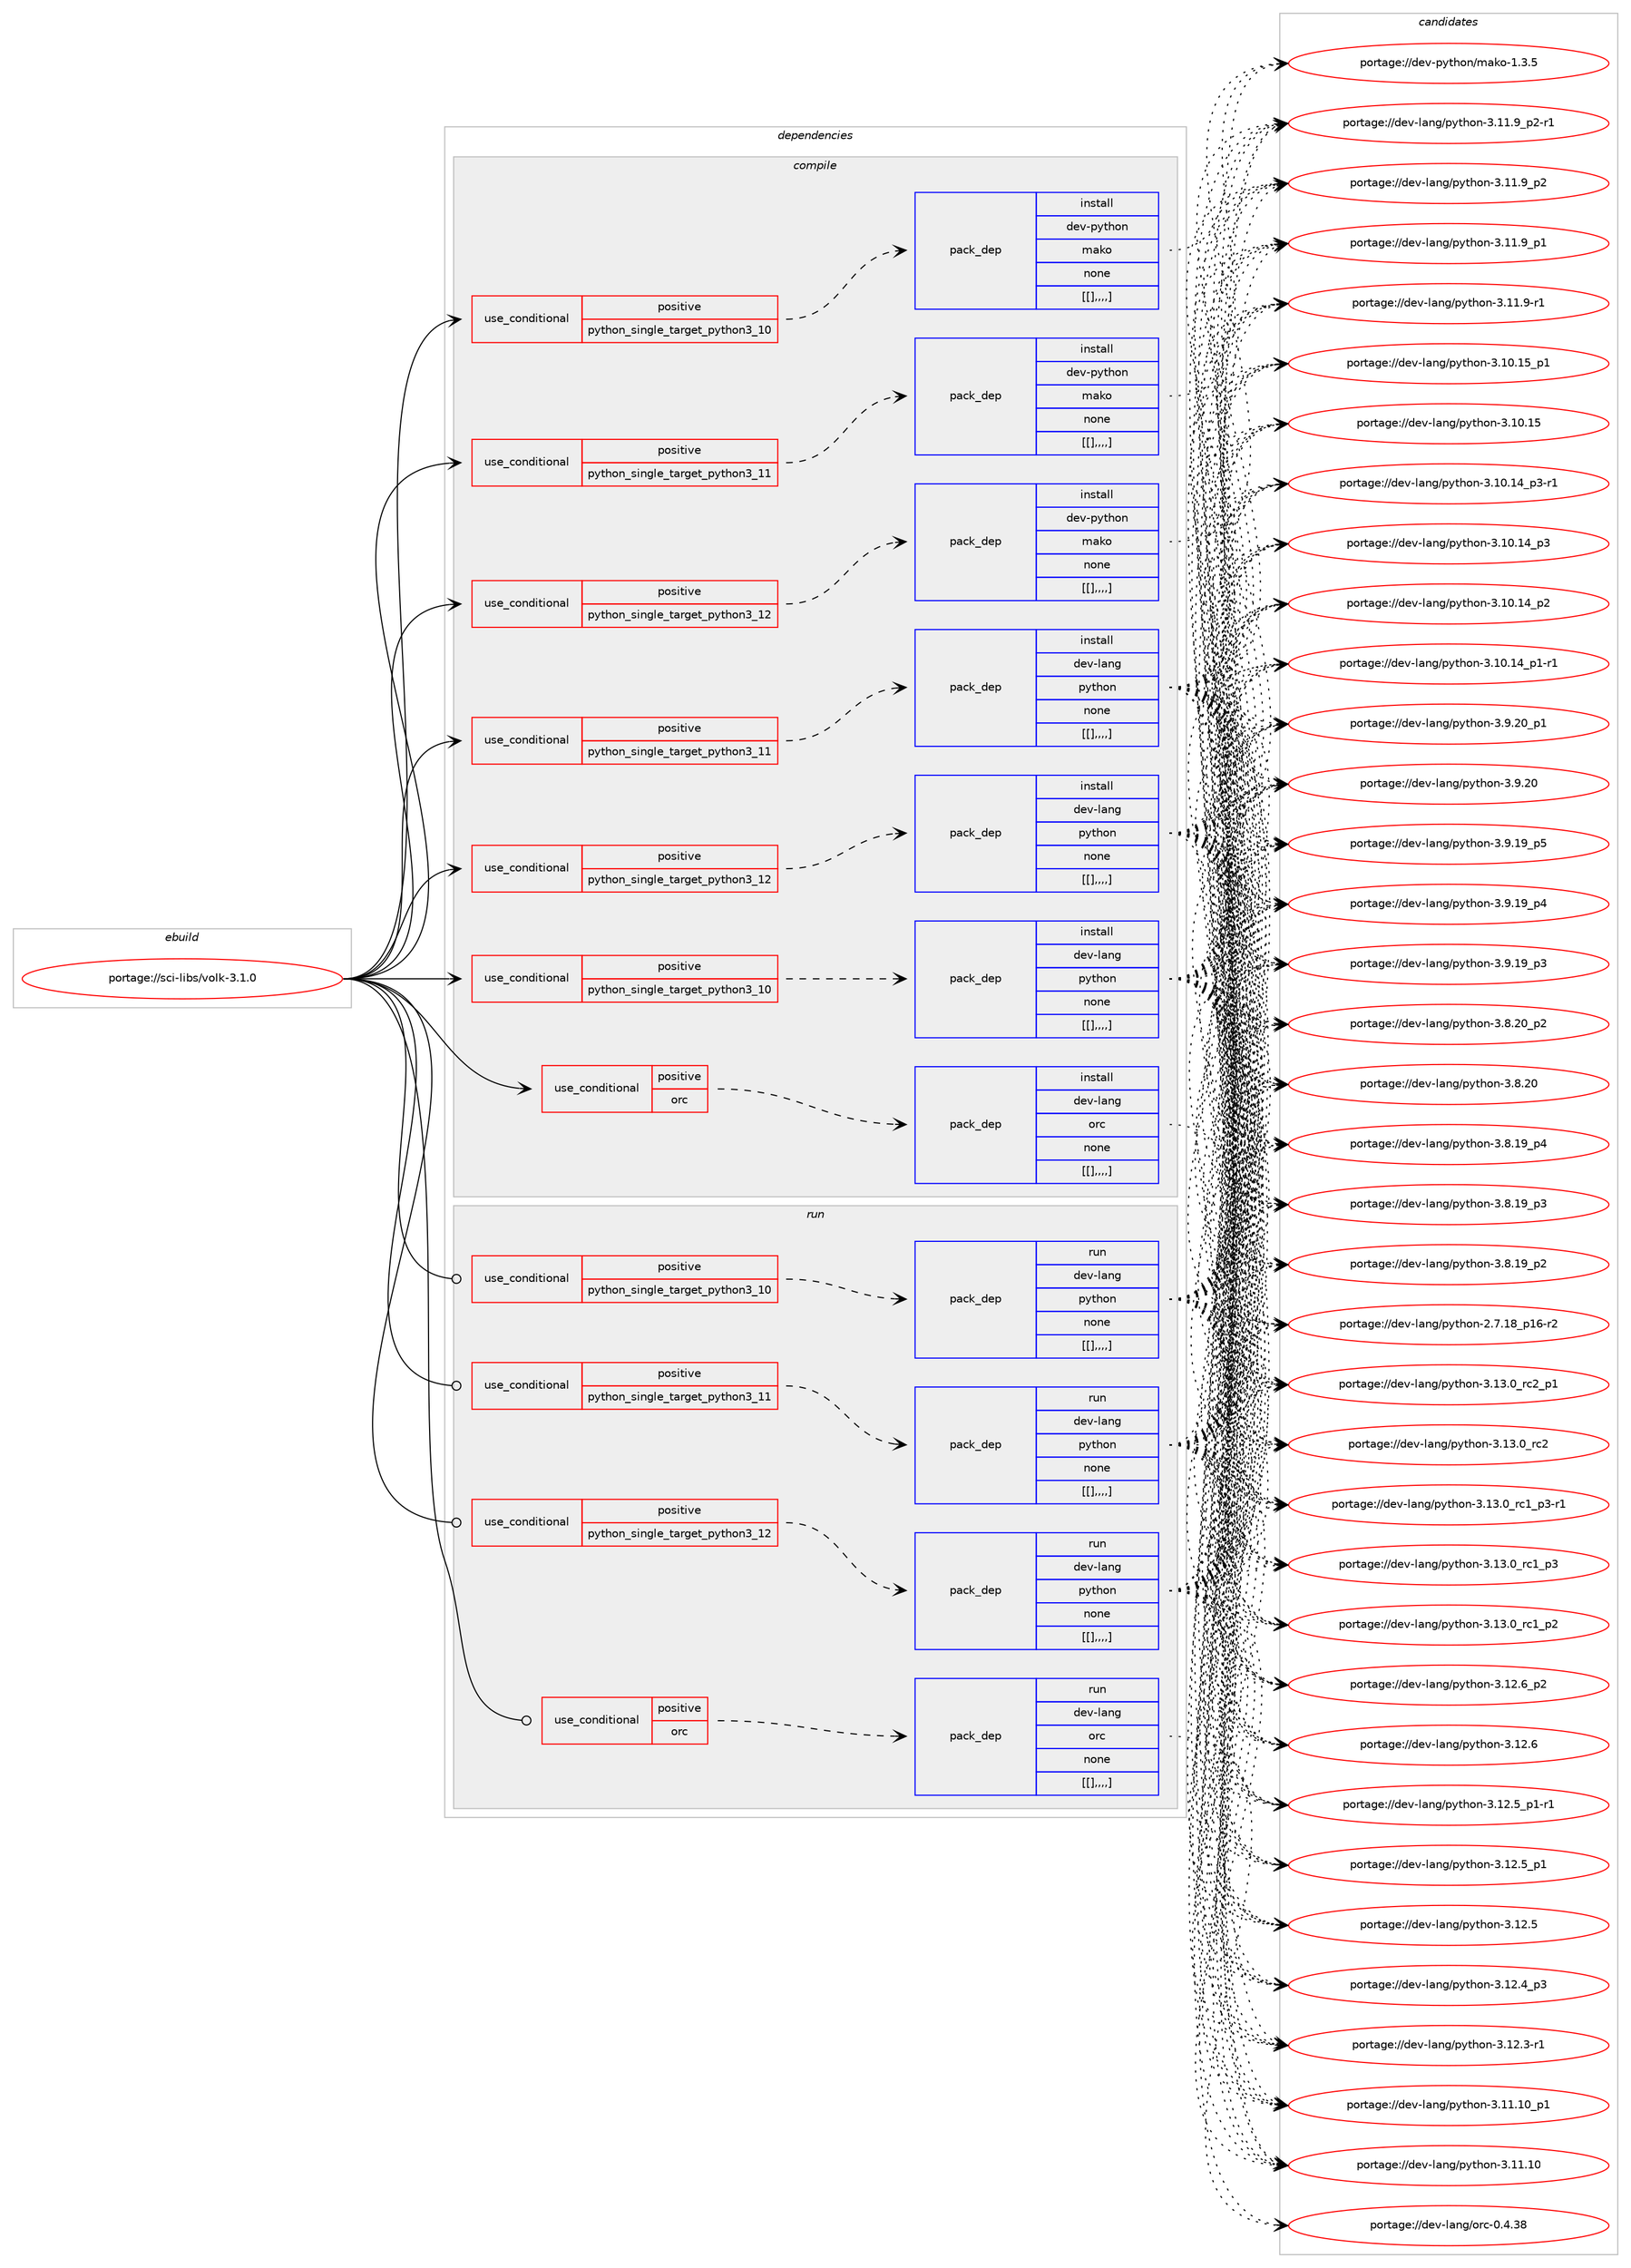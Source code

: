 digraph prolog {

# *************
# Graph options
# *************

newrank=true;
concentrate=true;
compound=true;
graph [rankdir=LR,fontname=Helvetica,fontsize=10,ranksep=1.5];#, ranksep=2.5, nodesep=0.2];
edge  [arrowhead=vee];
node  [fontname=Helvetica,fontsize=10];

# **********
# The ebuild
# **********

subgraph cluster_leftcol {
color=gray;
label=<<i>ebuild</i>>;
id [label="portage://sci-libs/volk-3.1.0", color=red, width=4, href="../sci-libs/volk-3.1.0.svg"];
}

# ****************
# The dependencies
# ****************

subgraph cluster_midcol {
color=gray;
label=<<i>dependencies</i>>;
subgraph cluster_compile {
fillcolor="#eeeeee";
style=filled;
label=<<i>compile</i>>;
subgraph cond111532 {
dependency416457 [label=<<TABLE BORDER="0" CELLBORDER="1" CELLSPACING="0" CELLPADDING="4"><TR><TD ROWSPAN="3" CELLPADDING="10">use_conditional</TD></TR><TR><TD>positive</TD></TR><TR><TD>orc</TD></TR></TABLE>>, shape=none, color=red];
subgraph pack302032 {
dependency416458 [label=<<TABLE BORDER="0" CELLBORDER="1" CELLSPACING="0" CELLPADDING="4" WIDTH="220"><TR><TD ROWSPAN="6" CELLPADDING="30">pack_dep</TD></TR><TR><TD WIDTH="110">install</TD></TR><TR><TD>dev-lang</TD></TR><TR><TD>orc</TD></TR><TR><TD>none</TD></TR><TR><TD>[[],,,,]</TD></TR></TABLE>>, shape=none, color=blue];
}
dependency416457:e -> dependency416458:w [weight=20,style="dashed",arrowhead="vee"];
}
id:e -> dependency416457:w [weight=20,style="solid",arrowhead="vee"];
subgraph cond111533 {
dependency416459 [label=<<TABLE BORDER="0" CELLBORDER="1" CELLSPACING="0" CELLPADDING="4"><TR><TD ROWSPAN="3" CELLPADDING="10">use_conditional</TD></TR><TR><TD>positive</TD></TR><TR><TD>python_single_target_python3_10</TD></TR></TABLE>>, shape=none, color=red];
subgraph pack302033 {
dependency416460 [label=<<TABLE BORDER="0" CELLBORDER="1" CELLSPACING="0" CELLPADDING="4" WIDTH="220"><TR><TD ROWSPAN="6" CELLPADDING="30">pack_dep</TD></TR><TR><TD WIDTH="110">install</TD></TR><TR><TD>dev-lang</TD></TR><TR><TD>python</TD></TR><TR><TD>none</TD></TR><TR><TD>[[],,,,]</TD></TR></TABLE>>, shape=none, color=blue];
}
dependency416459:e -> dependency416460:w [weight=20,style="dashed",arrowhead="vee"];
}
id:e -> dependency416459:w [weight=20,style="solid",arrowhead="vee"];
subgraph cond111534 {
dependency416461 [label=<<TABLE BORDER="0" CELLBORDER="1" CELLSPACING="0" CELLPADDING="4"><TR><TD ROWSPAN="3" CELLPADDING="10">use_conditional</TD></TR><TR><TD>positive</TD></TR><TR><TD>python_single_target_python3_10</TD></TR></TABLE>>, shape=none, color=red];
subgraph pack302034 {
dependency416462 [label=<<TABLE BORDER="0" CELLBORDER="1" CELLSPACING="0" CELLPADDING="4" WIDTH="220"><TR><TD ROWSPAN="6" CELLPADDING="30">pack_dep</TD></TR><TR><TD WIDTH="110">install</TD></TR><TR><TD>dev-python</TD></TR><TR><TD>mako</TD></TR><TR><TD>none</TD></TR><TR><TD>[[],,,,]</TD></TR></TABLE>>, shape=none, color=blue];
}
dependency416461:e -> dependency416462:w [weight=20,style="dashed",arrowhead="vee"];
}
id:e -> dependency416461:w [weight=20,style="solid",arrowhead="vee"];
subgraph cond111535 {
dependency416463 [label=<<TABLE BORDER="0" CELLBORDER="1" CELLSPACING="0" CELLPADDING="4"><TR><TD ROWSPAN="3" CELLPADDING="10">use_conditional</TD></TR><TR><TD>positive</TD></TR><TR><TD>python_single_target_python3_11</TD></TR></TABLE>>, shape=none, color=red];
subgraph pack302035 {
dependency416464 [label=<<TABLE BORDER="0" CELLBORDER="1" CELLSPACING="0" CELLPADDING="4" WIDTH="220"><TR><TD ROWSPAN="6" CELLPADDING="30">pack_dep</TD></TR><TR><TD WIDTH="110">install</TD></TR><TR><TD>dev-lang</TD></TR><TR><TD>python</TD></TR><TR><TD>none</TD></TR><TR><TD>[[],,,,]</TD></TR></TABLE>>, shape=none, color=blue];
}
dependency416463:e -> dependency416464:w [weight=20,style="dashed",arrowhead="vee"];
}
id:e -> dependency416463:w [weight=20,style="solid",arrowhead="vee"];
subgraph cond111536 {
dependency416465 [label=<<TABLE BORDER="0" CELLBORDER="1" CELLSPACING="0" CELLPADDING="4"><TR><TD ROWSPAN="3" CELLPADDING="10">use_conditional</TD></TR><TR><TD>positive</TD></TR><TR><TD>python_single_target_python3_11</TD></TR></TABLE>>, shape=none, color=red];
subgraph pack302036 {
dependency416466 [label=<<TABLE BORDER="0" CELLBORDER="1" CELLSPACING="0" CELLPADDING="4" WIDTH="220"><TR><TD ROWSPAN="6" CELLPADDING="30">pack_dep</TD></TR><TR><TD WIDTH="110">install</TD></TR><TR><TD>dev-python</TD></TR><TR><TD>mako</TD></TR><TR><TD>none</TD></TR><TR><TD>[[],,,,]</TD></TR></TABLE>>, shape=none, color=blue];
}
dependency416465:e -> dependency416466:w [weight=20,style="dashed",arrowhead="vee"];
}
id:e -> dependency416465:w [weight=20,style="solid",arrowhead="vee"];
subgraph cond111537 {
dependency416467 [label=<<TABLE BORDER="0" CELLBORDER="1" CELLSPACING="0" CELLPADDING="4"><TR><TD ROWSPAN="3" CELLPADDING="10">use_conditional</TD></TR><TR><TD>positive</TD></TR><TR><TD>python_single_target_python3_12</TD></TR></TABLE>>, shape=none, color=red];
subgraph pack302037 {
dependency416468 [label=<<TABLE BORDER="0" CELLBORDER="1" CELLSPACING="0" CELLPADDING="4" WIDTH="220"><TR><TD ROWSPAN="6" CELLPADDING="30">pack_dep</TD></TR><TR><TD WIDTH="110">install</TD></TR><TR><TD>dev-lang</TD></TR><TR><TD>python</TD></TR><TR><TD>none</TD></TR><TR><TD>[[],,,,]</TD></TR></TABLE>>, shape=none, color=blue];
}
dependency416467:e -> dependency416468:w [weight=20,style="dashed",arrowhead="vee"];
}
id:e -> dependency416467:w [weight=20,style="solid",arrowhead="vee"];
subgraph cond111538 {
dependency416469 [label=<<TABLE BORDER="0" CELLBORDER="1" CELLSPACING="0" CELLPADDING="4"><TR><TD ROWSPAN="3" CELLPADDING="10">use_conditional</TD></TR><TR><TD>positive</TD></TR><TR><TD>python_single_target_python3_12</TD></TR></TABLE>>, shape=none, color=red];
subgraph pack302038 {
dependency416470 [label=<<TABLE BORDER="0" CELLBORDER="1" CELLSPACING="0" CELLPADDING="4" WIDTH="220"><TR><TD ROWSPAN="6" CELLPADDING="30">pack_dep</TD></TR><TR><TD WIDTH="110">install</TD></TR><TR><TD>dev-python</TD></TR><TR><TD>mako</TD></TR><TR><TD>none</TD></TR><TR><TD>[[],,,,]</TD></TR></TABLE>>, shape=none, color=blue];
}
dependency416469:e -> dependency416470:w [weight=20,style="dashed",arrowhead="vee"];
}
id:e -> dependency416469:w [weight=20,style="solid",arrowhead="vee"];
}
subgraph cluster_compileandrun {
fillcolor="#eeeeee";
style=filled;
label=<<i>compile and run</i>>;
}
subgraph cluster_run {
fillcolor="#eeeeee";
style=filled;
label=<<i>run</i>>;
subgraph cond111539 {
dependency416471 [label=<<TABLE BORDER="0" CELLBORDER="1" CELLSPACING="0" CELLPADDING="4"><TR><TD ROWSPAN="3" CELLPADDING="10">use_conditional</TD></TR><TR><TD>positive</TD></TR><TR><TD>orc</TD></TR></TABLE>>, shape=none, color=red];
subgraph pack302039 {
dependency416472 [label=<<TABLE BORDER="0" CELLBORDER="1" CELLSPACING="0" CELLPADDING="4" WIDTH="220"><TR><TD ROWSPAN="6" CELLPADDING="30">pack_dep</TD></TR><TR><TD WIDTH="110">run</TD></TR><TR><TD>dev-lang</TD></TR><TR><TD>orc</TD></TR><TR><TD>none</TD></TR><TR><TD>[[],,,,]</TD></TR></TABLE>>, shape=none, color=blue];
}
dependency416471:e -> dependency416472:w [weight=20,style="dashed",arrowhead="vee"];
}
id:e -> dependency416471:w [weight=20,style="solid",arrowhead="odot"];
subgraph cond111540 {
dependency416473 [label=<<TABLE BORDER="0" CELLBORDER="1" CELLSPACING="0" CELLPADDING="4"><TR><TD ROWSPAN="3" CELLPADDING="10">use_conditional</TD></TR><TR><TD>positive</TD></TR><TR><TD>python_single_target_python3_10</TD></TR></TABLE>>, shape=none, color=red];
subgraph pack302040 {
dependency416474 [label=<<TABLE BORDER="0" CELLBORDER="1" CELLSPACING="0" CELLPADDING="4" WIDTH="220"><TR><TD ROWSPAN="6" CELLPADDING="30">pack_dep</TD></TR><TR><TD WIDTH="110">run</TD></TR><TR><TD>dev-lang</TD></TR><TR><TD>python</TD></TR><TR><TD>none</TD></TR><TR><TD>[[],,,,]</TD></TR></TABLE>>, shape=none, color=blue];
}
dependency416473:e -> dependency416474:w [weight=20,style="dashed",arrowhead="vee"];
}
id:e -> dependency416473:w [weight=20,style="solid",arrowhead="odot"];
subgraph cond111541 {
dependency416475 [label=<<TABLE BORDER="0" CELLBORDER="1" CELLSPACING="0" CELLPADDING="4"><TR><TD ROWSPAN="3" CELLPADDING="10">use_conditional</TD></TR><TR><TD>positive</TD></TR><TR><TD>python_single_target_python3_11</TD></TR></TABLE>>, shape=none, color=red];
subgraph pack302041 {
dependency416476 [label=<<TABLE BORDER="0" CELLBORDER="1" CELLSPACING="0" CELLPADDING="4" WIDTH="220"><TR><TD ROWSPAN="6" CELLPADDING="30">pack_dep</TD></TR><TR><TD WIDTH="110">run</TD></TR><TR><TD>dev-lang</TD></TR><TR><TD>python</TD></TR><TR><TD>none</TD></TR><TR><TD>[[],,,,]</TD></TR></TABLE>>, shape=none, color=blue];
}
dependency416475:e -> dependency416476:w [weight=20,style="dashed",arrowhead="vee"];
}
id:e -> dependency416475:w [weight=20,style="solid",arrowhead="odot"];
subgraph cond111542 {
dependency416477 [label=<<TABLE BORDER="0" CELLBORDER="1" CELLSPACING="0" CELLPADDING="4"><TR><TD ROWSPAN="3" CELLPADDING="10">use_conditional</TD></TR><TR><TD>positive</TD></TR><TR><TD>python_single_target_python3_12</TD></TR></TABLE>>, shape=none, color=red];
subgraph pack302042 {
dependency416478 [label=<<TABLE BORDER="0" CELLBORDER="1" CELLSPACING="0" CELLPADDING="4" WIDTH="220"><TR><TD ROWSPAN="6" CELLPADDING="30">pack_dep</TD></TR><TR><TD WIDTH="110">run</TD></TR><TR><TD>dev-lang</TD></TR><TR><TD>python</TD></TR><TR><TD>none</TD></TR><TR><TD>[[],,,,]</TD></TR></TABLE>>, shape=none, color=blue];
}
dependency416477:e -> dependency416478:w [weight=20,style="dashed",arrowhead="vee"];
}
id:e -> dependency416477:w [weight=20,style="solid",arrowhead="odot"];
}
}

# **************
# The candidates
# **************

subgraph cluster_choices {
rank=same;
color=gray;
label=<<i>candidates</i>>;

subgraph choice302032 {
color=black;
nodesep=1;
choice1001011184510897110103471111149945484652465156 [label="portage://dev-lang/orc-0.4.38", color=red, width=4,href="../dev-lang/orc-0.4.38.svg"];
dependency416458:e -> choice1001011184510897110103471111149945484652465156:w [style=dotted,weight="100"];
}
subgraph choice302033 {
color=black;
nodesep=1;
choice100101118451089711010347112121116104111110455146495146489511499509511249 [label="portage://dev-lang/python-3.13.0_rc2_p1", color=red, width=4,href="../dev-lang/python-3.13.0_rc2_p1.svg"];
choice10010111845108971101034711212111610411111045514649514648951149950 [label="portage://dev-lang/python-3.13.0_rc2", color=red, width=4,href="../dev-lang/python-3.13.0_rc2.svg"];
choice1001011184510897110103471121211161041111104551464951464895114994995112514511449 [label="portage://dev-lang/python-3.13.0_rc1_p3-r1", color=red, width=4,href="../dev-lang/python-3.13.0_rc1_p3-r1.svg"];
choice100101118451089711010347112121116104111110455146495146489511499499511251 [label="portage://dev-lang/python-3.13.0_rc1_p3", color=red, width=4,href="../dev-lang/python-3.13.0_rc1_p3.svg"];
choice100101118451089711010347112121116104111110455146495146489511499499511250 [label="portage://dev-lang/python-3.13.0_rc1_p2", color=red, width=4,href="../dev-lang/python-3.13.0_rc1_p2.svg"];
choice100101118451089711010347112121116104111110455146495046549511250 [label="portage://dev-lang/python-3.12.6_p2", color=red, width=4,href="../dev-lang/python-3.12.6_p2.svg"];
choice10010111845108971101034711212111610411111045514649504654 [label="portage://dev-lang/python-3.12.6", color=red, width=4,href="../dev-lang/python-3.12.6.svg"];
choice1001011184510897110103471121211161041111104551464950465395112494511449 [label="portage://dev-lang/python-3.12.5_p1-r1", color=red, width=4,href="../dev-lang/python-3.12.5_p1-r1.svg"];
choice100101118451089711010347112121116104111110455146495046539511249 [label="portage://dev-lang/python-3.12.5_p1", color=red, width=4,href="../dev-lang/python-3.12.5_p1.svg"];
choice10010111845108971101034711212111610411111045514649504653 [label="portage://dev-lang/python-3.12.5", color=red, width=4,href="../dev-lang/python-3.12.5.svg"];
choice100101118451089711010347112121116104111110455146495046529511251 [label="portage://dev-lang/python-3.12.4_p3", color=red, width=4,href="../dev-lang/python-3.12.4_p3.svg"];
choice100101118451089711010347112121116104111110455146495046514511449 [label="portage://dev-lang/python-3.12.3-r1", color=red, width=4,href="../dev-lang/python-3.12.3-r1.svg"];
choice10010111845108971101034711212111610411111045514649494649489511249 [label="portage://dev-lang/python-3.11.10_p1", color=red, width=4,href="../dev-lang/python-3.11.10_p1.svg"];
choice1001011184510897110103471121211161041111104551464949464948 [label="portage://dev-lang/python-3.11.10", color=red, width=4,href="../dev-lang/python-3.11.10.svg"];
choice1001011184510897110103471121211161041111104551464949465795112504511449 [label="portage://dev-lang/python-3.11.9_p2-r1", color=red, width=4,href="../dev-lang/python-3.11.9_p2-r1.svg"];
choice100101118451089711010347112121116104111110455146494946579511250 [label="portage://dev-lang/python-3.11.9_p2", color=red, width=4,href="../dev-lang/python-3.11.9_p2.svg"];
choice100101118451089711010347112121116104111110455146494946579511249 [label="portage://dev-lang/python-3.11.9_p1", color=red, width=4,href="../dev-lang/python-3.11.9_p1.svg"];
choice100101118451089711010347112121116104111110455146494946574511449 [label="portage://dev-lang/python-3.11.9-r1", color=red, width=4,href="../dev-lang/python-3.11.9-r1.svg"];
choice10010111845108971101034711212111610411111045514649484649539511249 [label="portage://dev-lang/python-3.10.15_p1", color=red, width=4,href="../dev-lang/python-3.10.15_p1.svg"];
choice1001011184510897110103471121211161041111104551464948464953 [label="portage://dev-lang/python-3.10.15", color=red, width=4,href="../dev-lang/python-3.10.15.svg"];
choice100101118451089711010347112121116104111110455146494846495295112514511449 [label="portage://dev-lang/python-3.10.14_p3-r1", color=red, width=4,href="../dev-lang/python-3.10.14_p3-r1.svg"];
choice10010111845108971101034711212111610411111045514649484649529511251 [label="portage://dev-lang/python-3.10.14_p3", color=red, width=4,href="../dev-lang/python-3.10.14_p3.svg"];
choice10010111845108971101034711212111610411111045514649484649529511250 [label="portage://dev-lang/python-3.10.14_p2", color=red, width=4,href="../dev-lang/python-3.10.14_p2.svg"];
choice100101118451089711010347112121116104111110455146494846495295112494511449 [label="portage://dev-lang/python-3.10.14_p1-r1", color=red, width=4,href="../dev-lang/python-3.10.14_p1-r1.svg"];
choice100101118451089711010347112121116104111110455146574650489511249 [label="portage://dev-lang/python-3.9.20_p1", color=red, width=4,href="../dev-lang/python-3.9.20_p1.svg"];
choice10010111845108971101034711212111610411111045514657465048 [label="portage://dev-lang/python-3.9.20", color=red, width=4,href="../dev-lang/python-3.9.20.svg"];
choice100101118451089711010347112121116104111110455146574649579511253 [label="portage://dev-lang/python-3.9.19_p5", color=red, width=4,href="../dev-lang/python-3.9.19_p5.svg"];
choice100101118451089711010347112121116104111110455146574649579511252 [label="portage://dev-lang/python-3.9.19_p4", color=red, width=4,href="../dev-lang/python-3.9.19_p4.svg"];
choice100101118451089711010347112121116104111110455146574649579511251 [label="portage://dev-lang/python-3.9.19_p3", color=red, width=4,href="../dev-lang/python-3.9.19_p3.svg"];
choice100101118451089711010347112121116104111110455146564650489511250 [label="portage://dev-lang/python-3.8.20_p2", color=red, width=4,href="../dev-lang/python-3.8.20_p2.svg"];
choice10010111845108971101034711212111610411111045514656465048 [label="portage://dev-lang/python-3.8.20", color=red, width=4,href="../dev-lang/python-3.8.20.svg"];
choice100101118451089711010347112121116104111110455146564649579511252 [label="portage://dev-lang/python-3.8.19_p4", color=red, width=4,href="../dev-lang/python-3.8.19_p4.svg"];
choice100101118451089711010347112121116104111110455146564649579511251 [label="portage://dev-lang/python-3.8.19_p3", color=red, width=4,href="../dev-lang/python-3.8.19_p3.svg"];
choice100101118451089711010347112121116104111110455146564649579511250 [label="portage://dev-lang/python-3.8.19_p2", color=red, width=4,href="../dev-lang/python-3.8.19_p2.svg"];
choice100101118451089711010347112121116104111110455046554649569511249544511450 [label="portage://dev-lang/python-2.7.18_p16-r2", color=red, width=4,href="../dev-lang/python-2.7.18_p16-r2.svg"];
dependency416460:e -> choice100101118451089711010347112121116104111110455146495146489511499509511249:w [style=dotted,weight="100"];
dependency416460:e -> choice10010111845108971101034711212111610411111045514649514648951149950:w [style=dotted,weight="100"];
dependency416460:e -> choice1001011184510897110103471121211161041111104551464951464895114994995112514511449:w [style=dotted,weight="100"];
dependency416460:e -> choice100101118451089711010347112121116104111110455146495146489511499499511251:w [style=dotted,weight="100"];
dependency416460:e -> choice100101118451089711010347112121116104111110455146495146489511499499511250:w [style=dotted,weight="100"];
dependency416460:e -> choice100101118451089711010347112121116104111110455146495046549511250:w [style=dotted,weight="100"];
dependency416460:e -> choice10010111845108971101034711212111610411111045514649504654:w [style=dotted,weight="100"];
dependency416460:e -> choice1001011184510897110103471121211161041111104551464950465395112494511449:w [style=dotted,weight="100"];
dependency416460:e -> choice100101118451089711010347112121116104111110455146495046539511249:w [style=dotted,weight="100"];
dependency416460:e -> choice10010111845108971101034711212111610411111045514649504653:w [style=dotted,weight="100"];
dependency416460:e -> choice100101118451089711010347112121116104111110455146495046529511251:w [style=dotted,weight="100"];
dependency416460:e -> choice100101118451089711010347112121116104111110455146495046514511449:w [style=dotted,weight="100"];
dependency416460:e -> choice10010111845108971101034711212111610411111045514649494649489511249:w [style=dotted,weight="100"];
dependency416460:e -> choice1001011184510897110103471121211161041111104551464949464948:w [style=dotted,weight="100"];
dependency416460:e -> choice1001011184510897110103471121211161041111104551464949465795112504511449:w [style=dotted,weight="100"];
dependency416460:e -> choice100101118451089711010347112121116104111110455146494946579511250:w [style=dotted,weight="100"];
dependency416460:e -> choice100101118451089711010347112121116104111110455146494946579511249:w [style=dotted,weight="100"];
dependency416460:e -> choice100101118451089711010347112121116104111110455146494946574511449:w [style=dotted,weight="100"];
dependency416460:e -> choice10010111845108971101034711212111610411111045514649484649539511249:w [style=dotted,weight="100"];
dependency416460:e -> choice1001011184510897110103471121211161041111104551464948464953:w [style=dotted,weight="100"];
dependency416460:e -> choice100101118451089711010347112121116104111110455146494846495295112514511449:w [style=dotted,weight="100"];
dependency416460:e -> choice10010111845108971101034711212111610411111045514649484649529511251:w [style=dotted,weight="100"];
dependency416460:e -> choice10010111845108971101034711212111610411111045514649484649529511250:w [style=dotted,weight="100"];
dependency416460:e -> choice100101118451089711010347112121116104111110455146494846495295112494511449:w [style=dotted,weight="100"];
dependency416460:e -> choice100101118451089711010347112121116104111110455146574650489511249:w [style=dotted,weight="100"];
dependency416460:e -> choice10010111845108971101034711212111610411111045514657465048:w [style=dotted,weight="100"];
dependency416460:e -> choice100101118451089711010347112121116104111110455146574649579511253:w [style=dotted,weight="100"];
dependency416460:e -> choice100101118451089711010347112121116104111110455146574649579511252:w [style=dotted,weight="100"];
dependency416460:e -> choice100101118451089711010347112121116104111110455146574649579511251:w [style=dotted,weight="100"];
dependency416460:e -> choice100101118451089711010347112121116104111110455146564650489511250:w [style=dotted,weight="100"];
dependency416460:e -> choice10010111845108971101034711212111610411111045514656465048:w [style=dotted,weight="100"];
dependency416460:e -> choice100101118451089711010347112121116104111110455146564649579511252:w [style=dotted,weight="100"];
dependency416460:e -> choice100101118451089711010347112121116104111110455146564649579511251:w [style=dotted,weight="100"];
dependency416460:e -> choice100101118451089711010347112121116104111110455146564649579511250:w [style=dotted,weight="100"];
dependency416460:e -> choice100101118451089711010347112121116104111110455046554649569511249544511450:w [style=dotted,weight="100"];
}
subgraph choice302034 {
color=black;
nodesep=1;
choice100101118451121211161041111104710997107111454946514653 [label="portage://dev-python/mako-1.3.5", color=red, width=4,href="../dev-python/mako-1.3.5.svg"];
dependency416462:e -> choice100101118451121211161041111104710997107111454946514653:w [style=dotted,weight="100"];
}
subgraph choice302035 {
color=black;
nodesep=1;
choice100101118451089711010347112121116104111110455146495146489511499509511249 [label="portage://dev-lang/python-3.13.0_rc2_p1", color=red, width=4,href="../dev-lang/python-3.13.0_rc2_p1.svg"];
choice10010111845108971101034711212111610411111045514649514648951149950 [label="portage://dev-lang/python-3.13.0_rc2", color=red, width=4,href="../dev-lang/python-3.13.0_rc2.svg"];
choice1001011184510897110103471121211161041111104551464951464895114994995112514511449 [label="portage://dev-lang/python-3.13.0_rc1_p3-r1", color=red, width=4,href="../dev-lang/python-3.13.0_rc1_p3-r1.svg"];
choice100101118451089711010347112121116104111110455146495146489511499499511251 [label="portage://dev-lang/python-3.13.0_rc1_p3", color=red, width=4,href="../dev-lang/python-3.13.0_rc1_p3.svg"];
choice100101118451089711010347112121116104111110455146495146489511499499511250 [label="portage://dev-lang/python-3.13.0_rc1_p2", color=red, width=4,href="../dev-lang/python-3.13.0_rc1_p2.svg"];
choice100101118451089711010347112121116104111110455146495046549511250 [label="portage://dev-lang/python-3.12.6_p2", color=red, width=4,href="../dev-lang/python-3.12.6_p2.svg"];
choice10010111845108971101034711212111610411111045514649504654 [label="portage://dev-lang/python-3.12.6", color=red, width=4,href="../dev-lang/python-3.12.6.svg"];
choice1001011184510897110103471121211161041111104551464950465395112494511449 [label="portage://dev-lang/python-3.12.5_p1-r1", color=red, width=4,href="../dev-lang/python-3.12.5_p1-r1.svg"];
choice100101118451089711010347112121116104111110455146495046539511249 [label="portage://dev-lang/python-3.12.5_p1", color=red, width=4,href="../dev-lang/python-3.12.5_p1.svg"];
choice10010111845108971101034711212111610411111045514649504653 [label="portage://dev-lang/python-3.12.5", color=red, width=4,href="../dev-lang/python-3.12.5.svg"];
choice100101118451089711010347112121116104111110455146495046529511251 [label="portage://dev-lang/python-3.12.4_p3", color=red, width=4,href="../dev-lang/python-3.12.4_p3.svg"];
choice100101118451089711010347112121116104111110455146495046514511449 [label="portage://dev-lang/python-3.12.3-r1", color=red, width=4,href="../dev-lang/python-3.12.3-r1.svg"];
choice10010111845108971101034711212111610411111045514649494649489511249 [label="portage://dev-lang/python-3.11.10_p1", color=red, width=4,href="../dev-lang/python-3.11.10_p1.svg"];
choice1001011184510897110103471121211161041111104551464949464948 [label="portage://dev-lang/python-3.11.10", color=red, width=4,href="../dev-lang/python-3.11.10.svg"];
choice1001011184510897110103471121211161041111104551464949465795112504511449 [label="portage://dev-lang/python-3.11.9_p2-r1", color=red, width=4,href="../dev-lang/python-3.11.9_p2-r1.svg"];
choice100101118451089711010347112121116104111110455146494946579511250 [label="portage://dev-lang/python-3.11.9_p2", color=red, width=4,href="../dev-lang/python-3.11.9_p2.svg"];
choice100101118451089711010347112121116104111110455146494946579511249 [label="portage://dev-lang/python-3.11.9_p1", color=red, width=4,href="../dev-lang/python-3.11.9_p1.svg"];
choice100101118451089711010347112121116104111110455146494946574511449 [label="portage://dev-lang/python-3.11.9-r1", color=red, width=4,href="../dev-lang/python-3.11.9-r1.svg"];
choice10010111845108971101034711212111610411111045514649484649539511249 [label="portage://dev-lang/python-3.10.15_p1", color=red, width=4,href="../dev-lang/python-3.10.15_p1.svg"];
choice1001011184510897110103471121211161041111104551464948464953 [label="portage://dev-lang/python-3.10.15", color=red, width=4,href="../dev-lang/python-3.10.15.svg"];
choice100101118451089711010347112121116104111110455146494846495295112514511449 [label="portage://dev-lang/python-3.10.14_p3-r1", color=red, width=4,href="../dev-lang/python-3.10.14_p3-r1.svg"];
choice10010111845108971101034711212111610411111045514649484649529511251 [label="portage://dev-lang/python-3.10.14_p3", color=red, width=4,href="../dev-lang/python-3.10.14_p3.svg"];
choice10010111845108971101034711212111610411111045514649484649529511250 [label="portage://dev-lang/python-3.10.14_p2", color=red, width=4,href="../dev-lang/python-3.10.14_p2.svg"];
choice100101118451089711010347112121116104111110455146494846495295112494511449 [label="portage://dev-lang/python-3.10.14_p1-r1", color=red, width=4,href="../dev-lang/python-3.10.14_p1-r1.svg"];
choice100101118451089711010347112121116104111110455146574650489511249 [label="portage://dev-lang/python-3.9.20_p1", color=red, width=4,href="../dev-lang/python-3.9.20_p1.svg"];
choice10010111845108971101034711212111610411111045514657465048 [label="portage://dev-lang/python-3.9.20", color=red, width=4,href="../dev-lang/python-3.9.20.svg"];
choice100101118451089711010347112121116104111110455146574649579511253 [label="portage://dev-lang/python-3.9.19_p5", color=red, width=4,href="../dev-lang/python-3.9.19_p5.svg"];
choice100101118451089711010347112121116104111110455146574649579511252 [label="portage://dev-lang/python-3.9.19_p4", color=red, width=4,href="../dev-lang/python-3.9.19_p4.svg"];
choice100101118451089711010347112121116104111110455146574649579511251 [label="portage://dev-lang/python-3.9.19_p3", color=red, width=4,href="../dev-lang/python-3.9.19_p3.svg"];
choice100101118451089711010347112121116104111110455146564650489511250 [label="portage://dev-lang/python-3.8.20_p2", color=red, width=4,href="../dev-lang/python-3.8.20_p2.svg"];
choice10010111845108971101034711212111610411111045514656465048 [label="portage://dev-lang/python-3.8.20", color=red, width=4,href="../dev-lang/python-3.8.20.svg"];
choice100101118451089711010347112121116104111110455146564649579511252 [label="portage://dev-lang/python-3.8.19_p4", color=red, width=4,href="../dev-lang/python-3.8.19_p4.svg"];
choice100101118451089711010347112121116104111110455146564649579511251 [label="portage://dev-lang/python-3.8.19_p3", color=red, width=4,href="../dev-lang/python-3.8.19_p3.svg"];
choice100101118451089711010347112121116104111110455146564649579511250 [label="portage://dev-lang/python-3.8.19_p2", color=red, width=4,href="../dev-lang/python-3.8.19_p2.svg"];
choice100101118451089711010347112121116104111110455046554649569511249544511450 [label="portage://dev-lang/python-2.7.18_p16-r2", color=red, width=4,href="../dev-lang/python-2.7.18_p16-r2.svg"];
dependency416464:e -> choice100101118451089711010347112121116104111110455146495146489511499509511249:w [style=dotted,weight="100"];
dependency416464:e -> choice10010111845108971101034711212111610411111045514649514648951149950:w [style=dotted,weight="100"];
dependency416464:e -> choice1001011184510897110103471121211161041111104551464951464895114994995112514511449:w [style=dotted,weight="100"];
dependency416464:e -> choice100101118451089711010347112121116104111110455146495146489511499499511251:w [style=dotted,weight="100"];
dependency416464:e -> choice100101118451089711010347112121116104111110455146495146489511499499511250:w [style=dotted,weight="100"];
dependency416464:e -> choice100101118451089711010347112121116104111110455146495046549511250:w [style=dotted,weight="100"];
dependency416464:e -> choice10010111845108971101034711212111610411111045514649504654:w [style=dotted,weight="100"];
dependency416464:e -> choice1001011184510897110103471121211161041111104551464950465395112494511449:w [style=dotted,weight="100"];
dependency416464:e -> choice100101118451089711010347112121116104111110455146495046539511249:w [style=dotted,weight="100"];
dependency416464:e -> choice10010111845108971101034711212111610411111045514649504653:w [style=dotted,weight="100"];
dependency416464:e -> choice100101118451089711010347112121116104111110455146495046529511251:w [style=dotted,weight="100"];
dependency416464:e -> choice100101118451089711010347112121116104111110455146495046514511449:w [style=dotted,weight="100"];
dependency416464:e -> choice10010111845108971101034711212111610411111045514649494649489511249:w [style=dotted,weight="100"];
dependency416464:e -> choice1001011184510897110103471121211161041111104551464949464948:w [style=dotted,weight="100"];
dependency416464:e -> choice1001011184510897110103471121211161041111104551464949465795112504511449:w [style=dotted,weight="100"];
dependency416464:e -> choice100101118451089711010347112121116104111110455146494946579511250:w [style=dotted,weight="100"];
dependency416464:e -> choice100101118451089711010347112121116104111110455146494946579511249:w [style=dotted,weight="100"];
dependency416464:e -> choice100101118451089711010347112121116104111110455146494946574511449:w [style=dotted,weight="100"];
dependency416464:e -> choice10010111845108971101034711212111610411111045514649484649539511249:w [style=dotted,weight="100"];
dependency416464:e -> choice1001011184510897110103471121211161041111104551464948464953:w [style=dotted,weight="100"];
dependency416464:e -> choice100101118451089711010347112121116104111110455146494846495295112514511449:w [style=dotted,weight="100"];
dependency416464:e -> choice10010111845108971101034711212111610411111045514649484649529511251:w [style=dotted,weight="100"];
dependency416464:e -> choice10010111845108971101034711212111610411111045514649484649529511250:w [style=dotted,weight="100"];
dependency416464:e -> choice100101118451089711010347112121116104111110455146494846495295112494511449:w [style=dotted,weight="100"];
dependency416464:e -> choice100101118451089711010347112121116104111110455146574650489511249:w [style=dotted,weight="100"];
dependency416464:e -> choice10010111845108971101034711212111610411111045514657465048:w [style=dotted,weight="100"];
dependency416464:e -> choice100101118451089711010347112121116104111110455146574649579511253:w [style=dotted,weight="100"];
dependency416464:e -> choice100101118451089711010347112121116104111110455146574649579511252:w [style=dotted,weight="100"];
dependency416464:e -> choice100101118451089711010347112121116104111110455146574649579511251:w [style=dotted,weight="100"];
dependency416464:e -> choice100101118451089711010347112121116104111110455146564650489511250:w [style=dotted,weight="100"];
dependency416464:e -> choice10010111845108971101034711212111610411111045514656465048:w [style=dotted,weight="100"];
dependency416464:e -> choice100101118451089711010347112121116104111110455146564649579511252:w [style=dotted,weight="100"];
dependency416464:e -> choice100101118451089711010347112121116104111110455146564649579511251:w [style=dotted,weight="100"];
dependency416464:e -> choice100101118451089711010347112121116104111110455146564649579511250:w [style=dotted,weight="100"];
dependency416464:e -> choice100101118451089711010347112121116104111110455046554649569511249544511450:w [style=dotted,weight="100"];
}
subgraph choice302036 {
color=black;
nodesep=1;
choice100101118451121211161041111104710997107111454946514653 [label="portage://dev-python/mako-1.3.5", color=red, width=4,href="../dev-python/mako-1.3.5.svg"];
dependency416466:e -> choice100101118451121211161041111104710997107111454946514653:w [style=dotted,weight="100"];
}
subgraph choice302037 {
color=black;
nodesep=1;
choice100101118451089711010347112121116104111110455146495146489511499509511249 [label="portage://dev-lang/python-3.13.0_rc2_p1", color=red, width=4,href="../dev-lang/python-3.13.0_rc2_p1.svg"];
choice10010111845108971101034711212111610411111045514649514648951149950 [label="portage://dev-lang/python-3.13.0_rc2", color=red, width=4,href="../dev-lang/python-3.13.0_rc2.svg"];
choice1001011184510897110103471121211161041111104551464951464895114994995112514511449 [label="portage://dev-lang/python-3.13.0_rc1_p3-r1", color=red, width=4,href="../dev-lang/python-3.13.0_rc1_p3-r1.svg"];
choice100101118451089711010347112121116104111110455146495146489511499499511251 [label="portage://dev-lang/python-3.13.0_rc1_p3", color=red, width=4,href="../dev-lang/python-3.13.0_rc1_p3.svg"];
choice100101118451089711010347112121116104111110455146495146489511499499511250 [label="portage://dev-lang/python-3.13.0_rc1_p2", color=red, width=4,href="../dev-lang/python-3.13.0_rc1_p2.svg"];
choice100101118451089711010347112121116104111110455146495046549511250 [label="portage://dev-lang/python-3.12.6_p2", color=red, width=4,href="../dev-lang/python-3.12.6_p2.svg"];
choice10010111845108971101034711212111610411111045514649504654 [label="portage://dev-lang/python-3.12.6", color=red, width=4,href="../dev-lang/python-3.12.6.svg"];
choice1001011184510897110103471121211161041111104551464950465395112494511449 [label="portage://dev-lang/python-3.12.5_p1-r1", color=red, width=4,href="../dev-lang/python-3.12.5_p1-r1.svg"];
choice100101118451089711010347112121116104111110455146495046539511249 [label="portage://dev-lang/python-3.12.5_p1", color=red, width=4,href="../dev-lang/python-3.12.5_p1.svg"];
choice10010111845108971101034711212111610411111045514649504653 [label="portage://dev-lang/python-3.12.5", color=red, width=4,href="../dev-lang/python-3.12.5.svg"];
choice100101118451089711010347112121116104111110455146495046529511251 [label="portage://dev-lang/python-3.12.4_p3", color=red, width=4,href="../dev-lang/python-3.12.4_p3.svg"];
choice100101118451089711010347112121116104111110455146495046514511449 [label="portage://dev-lang/python-3.12.3-r1", color=red, width=4,href="../dev-lang/python-3.12.3-r1.svg"];
choice10010111845108971101034711212111610411111045514649494649489511249 [label="portage://dev-lang/python-3.11.10_p1", color=red, width=4,href="../dev-lang/python-3.11.10_p1.svg"];
choice1001011184510897110103471121211161041111104551464949464948 [label="portage://dev-lang/python-3.11.10", color=red, width=4,href="../dev-lang/python-3.11.10.svg"];
choice1001011184510897110103471121211161041111104551464949465795112504511449 [label="portage://dev-lang/python-3.11.9_p2-r1", color=red, width=4,href="../dev-lang/python-3.11.9_p2-r1.svg"];
choice100101118451089711010347112121116104111110455146494946579511250 [label="portage://dev-lang/python-3.11.9_p2", color=red, width=4,href="../dev-lang/python-3.11.9_p2.svg"];
choice100101118451089711010347112121116104111110455146494946579511249 [label="portage://dev-lang/python-3.11.9_p1", color=red, width=4,href="../dev-lang/python-3.11.9_p1.svg"];
choice100101118451089711010347112121116104111110455146494946574511449 [label="portage://dev-lang/python-3.11.9-r1", color=red, width=4,href="../dev-lang/python-3.11.9-r1.svg"];
choice10010111845108971101034711212111610411111045514649484649539511249 [label="portage://dev-lang/python-3.10.15_p1", color=red, width=4,href="../dev-lang/python-3.10.15_p1.svg"];
choice1001011184510897110103471121211161041111104551464948464953 [label="portage://dev-lang/python-3.10.15", color=red, width=4,href="../dev-lang/python-3.10.15.svg"];
choice100101118451089711010347112121116104111110455146494846495295112514511449 [label="portage://dev-lang/python-3.10.14_p3-r1", color=red, width=4,href="../dev-lang/python-3.10.14_p3-r1.svg"];
choice10010111845108971101034711212111610411111045514649484649529511251 [label="portage://dev-lang/python-3.10.14_p3", color=red, width=4,href="../dev-lang/python-3.10.14_p3.svg"];
choice10010111845108971101034711212111610411111045514649484649529511250 [label="portage://dev-lang/python-3.10.14_p2", color=red, width=4,href="../dev-lang/python-3.10.14_p2.svg"];
choice100101118451089711010347112121116104111110455146494846495295112494511449 [label="portage://dev-lang/python-3.10.14_p1-r1", color=red, width=4,href="../dev-lang/python-3.10.14_p1-r1.svg"];
choice100101118451089711010347112121116104111110455146574650489511249 [label="portage://dev-lang/python-3.9.20_p1", color=red, width=4,href="../dev-lang/python-3.9.20_p1.svg"];
choice10010111845108971101034711212111610411111045514657465048 [label="portage://dev-lang/python-3.9.20", color=red, width=4,href="../dev-lang/python-3.9.20.svg"];
choice100101118451089711010347112121116104111110455146574649579511253 [label="portage://dev-lang/python-3.9.19_p5", color=red, width=4,href="../dev-lang/python-3.9.19_p5.svg"];
choice100101118451089711010347112121116104111110455146574649579511252 [label="portage://dev-lang/python-3.9.19_p4", color=red, width=4,href="../dev-lang/python-3.9.19_p4.svg"];
choice100101118451089711010347112121116104111110455146574649579511251 [label="portage://dev-lang/python-3.9.19_p3", color=red, width=4,href="../dev-lang/python-3.9.19_p3.svg"];
choice100101118451089711010347112121116104111110455146564650489511250 [label="portage://dev-lang/python-3.8.20_p2", color=red, width=4,href="../dev-lang/python-3.8.20_p2.svg"];
choice10010111845108971101034711212111610411111045514656465048 [label="portage://dev-lang/python-3.8.20", color=red, width=4,href="../dev-lang/python-3.8.20.svg"];
choice100101118451089711010347112121116104111110455146564649579511252 [label="portage://dev-lang/python-3.8.19_p4", color=red, width=4,href="../dev-lang/python-3.8.19_p4.svg"];
choice100101118451089711010347112121116104111110455146564649579511251 [label="portage://dev-lang/python-3.8.19_p3", color=red, width=4,href="../dev-lang/python-3.8.19_p3.svg"];
choice100101118451089711010347112121116104111110455146564649579511250 [label="portage://dev-lang/python-3.8.19_p2", color=red, width=4,href="../dev-lang/python-3.8.19_p2.svg"];
choice100101118451089711010347112121116104111110455046554649569511249544511450 [label="portage://dev-lang/python-2.7.18_p16-r2", color=red, width=4,href="../dev-lang/python-2.7.18_p16-r2.svg"];
dependency416468:e -> choice100101118451089711010347112121116104111110455146495146489511499509511249:w [style=dotted,weight="100"];
dependency416468:e -> choice10010111845108971101034711212111610411111045514649514648951149950:w [style=dotted,weight="100"];
dependency416468:e -> choice1001011184510897110103471121211161041111104551464951464895114994995112514511449:w [style=dotted,weight="100"];
dependency416468:e -> choice100101118451089711010347112121116104111110455146495146489511499499511251:w [style=dotted,weight="100"];
dependency416468:e -> choice100101118451089711010347112121116104111110455146495146489511499499511250:w [style=dotted,weight="100"];
dependency416468:e -> choice100101118451089711010347112121116104111110455146495046549511250:w [style=dotted,weight="100"];
dependency416468:e -> choice10010111845108971101034711212111610411111045514649504654:w [style=dotted,weight="100"];
dependency416468:e -> choice1001011184510897110103471121211161041111104551464950465395112494511449:w [style=dotted,weight="100"];
dependency416468:e -> choice100101118451089711010347112121116104111110455146495046539511249:w [style=dotted,weight="100"];
dependency416468:e -> choice10010111845108971101034711212111610411111045514649504653:w [style=dotted,weight="100"];
dependency416468:e -> choice100101118451089711010347112121116104111110455146495046529511251:w [style=dotted,weight="100"];
dependency416468:e -> choice100101118451089711010347112121116104111110455146495046514511449:w [style=dotted,weight="100"];
dependency416468:e -> choice10010111845108971101034711212111610411111045514649494649489511249:w [style=dotted,weight="100"];
dependency416468:e -> choice1001011184510897110103471121211161041111104551464949464948:w [style=dotted,weight="100"];
dependency416468:e -> choice1001011184510897110103471121211161041111104551464949465795112504511449:w [style=dotted,weight="100"];
dependency416468:e -> choice100101118451089711010347112121116104111110455146494946579511250:w [style=dotted,weight="100"];
dependency416468:e -> choice100101118451089711010347112121116104111110455146494946579511249:w [style=dotted,weight="100"];
dependency416468:e -> choice100101118451089711010347112121116104111110455146494946574511449:w [style=dotted,weight="100"];
dependency416468:e -> choice10010111845108971101034711212111610411111045514649484649539511249:w [style=dotted,weight="100"];
dependency416468:e -> choice1001011184510897110103471121211161041111104551464948464953:w [style=dotted,weight="100"];
dependency416468:e -> choice100101118451089711010347112121116104111110455146494846495295112514511449:w [style=dotted,weight="100"];
dependency416468:e -> choice10010111845108971101034711212111610411111045514649484649529511251:w [style=dotted,weight="100"];
dependency416468:e -> choice10010111845108971101034711212111610411111045514649484649529511250:w [style=dotted,weight="100"];
dependency416468:e -> choice100101118451089711010347112121116104111110455146494846495295112494511449:w [style=dotted,weight="100"];
dependency416468:e -> choice100101118451089711010347112121116104111110455146574650489511249:w [style=dotted,weight="100"];
dependency416468:e -> choice10010111845108971101034711212111610411111045514657465048:w [style=dotted,weight="100"];
dependency416468:e -> choice100101118451089711010347112121116104111110455146574649579511253:w [style=dotted,weight="100"];
dependency416468:e -> choice100101118451089711010347112121116104111110455146574649579511252:w [style=dotted,weight="100"];
dependency416468:e -> choice100101118451089711010347112121116104111110455146574649579511251:w [style=dotted,weight="100"];
dependency416468:e -> choice100101118451089711010347112121116104111110455146564650489511250:w [style=dotted,weight="100"];
dependency416468:e -> choice10010111845108971101034711212111610411111045514656465048:w [style=dotted,weight="100"];
dependency416468:e -> choice100101118451089711010347112121116104111110455146564649579511252:w [style=dotted,weight="100"];
dependency416468:e -> choice100101118451089711010347112121116104111110455146564649579511251:w [style=dotted,weight="100"];
dependency416468:e -> choice100101118451089711010347112121116104111110455146564649579511250:w [style=dotted,weight="100"];
dependency416468:e -> choice100101118451089711010347112121116104111110455046554649569511249544511450:w [style=dotted,weight="100"];
}
subgraph choice302038 {
color=black;
nodesep=1;
choice100101118451121211161041111104710997107111454946514653 [label="portage://dev-python/mako-1.3.5", color=red, width=4,href="../dev-python/mako-1.3.5.svg"];
dependency416470:e -> choice100101118451121211161041111104710997107111454946514653:w [style=dotted,weight="100"];
}
subgraph choice302039 {
color=black;
nodesep=1;
choice1001011184510897110103471111149945484652465156 [label="portage://dev-lang/orc-0.4.38", color=red, width=4,href="../dev-lang/orc-0.4.38.svg"];
dependency416472:e -> choice1001011184510897110103471111149945484652465156:w [style=dotted,weight="100"];
}
subgraph choice302040 {
color=black;
nodesep=1;
choice100101118451089711010347112121116104111110455146495146489511499509511249 [label="portage://dev-lang/python-3.13.0_rc2_p1", color=red, width=4,href="../dev-lang/python-3.13.0_rc2_p1.svg"];
choice10010111845108971101034711212111610411111045514649514648951149950 [label="portage://dev-lang/python-3.13.0_rc2", color=red, width=4,href="../dev-lang/python-3.13.0_rc2.svg"];
choice1001011184510897110103471121211161041111104551464951464895114994995112514511449 [label="portage://dev-lang/python-3.13.0_rc1_p3-r1", color=red, width=4,href="../dev-lang/python-3.13.0_rc1_p3-r1.svg"];
choice100101118451089711010347112121116104111110455146495146489511499499511251 [label="portage://dev-lang/python-3.13.0_rc1_p3", color=red, width=4,href="../dev-lang/python-3.13.0_rc1_p3.svg"];
choice100101118451089711010347112121116104111110455146495146489511499499511250 [label="portage://dev-lang/python-3.13.0_rc1_p2", color=red, width=4,href="../dev-lang/python-3.13.0_rc1_p2.svg"];
choice100101118451089711010347112121116104111110455146495046549511250 [label="portage://dev-lang/python-3.12.6_p2", color=red, width=4,href="../dev-lang/python-3.12.6_p2.svg"];
choice10010111845108971101034711212111610411111045514649504654 [label="portage://dev-lang/python-3.12.6", color=red, width=4,href="../dev-lang/python-3.12.6.svg"];
choice1001011184510897110103471121211161041111104551464950465395112494511449 [label="portage://dev-lang/python-3.12.5_p1-r1", color=red, width=4,href="../dev-lang/python-3.12.5_p1-r1.svg"];
choice100101118451089711010347112121116104111110455146495046539511249 [label="portage://dev-lang/python-3.12.5_p1", color=red, width=4,href="../dev-lang/python-3.12.5_p1.svg"];
choice10010111845108971101034711212111610411111045514649504653 [label="portage://dev-lang/python-3.12.5", color=red, width=4,href="../dev-lang/python-3.12.5.svg"];
choice100101118451089711010347112121116104111110455146495046529511251 [label="portage://dev-lang/python-3.12.4_p3", color=red, width=4,href="../dev-lang/python-3.12.4_p3.svg"];
choice100101118451089711010347112121116104111110455146495046514511449 [label="portage://dev-lang/python-3.12.3-r1", color=red, width=4,href="../dev-lang/python-3.12.3-r1.svg"];
choice10010111845108971101034711212111610411111045514649494649489511249 [label="portage://dev-lang/python-3.11.10_p1", color=red, width=4,href="../dev-lang/python-3.11.10_p1.svg"];
choice1001011184510897110103471121211161041111104551464949464948 [label="portage://dev-lang/python-3.11.10", color=red, width=4,href="../dev-lang/python-3.11.10.svg"];
choice1001011184510897110103471121211161041111104551464949465795112504511449 [label="portage://dev-lang/python-3.11.9_p2-r1", color=red, width=4,href="../dev-lang/python-3.11.9_p2-r1.svg"];
choice100101118451089711010347112121116104111110455146494946579511250 [label="portage://dev-lang/python-3.11.9_p2", color=red, width=4,href="../dev-lang/python-3.11.9_p2.svg"];
choice100101118451089711010347112121116104111110455146494946579511249 [label="portage://dev-lang/python-3.11.9_p1", color=red, width=4,href="../dev-lang/python-3.11.9_p1.svg"];
choice100101118451089711010347112121116104111110455146494946574511449 [label="portage://dev-lang/python-3.11.9-r1", color=red, width=4,href="../dev-lang/python-3.11.9-r1.svg"];
choice10010111845108971101034711212111610411111045514649484649539511249 [label="portage://dev-lang/python-3.10.15_p1", color=red, width=4,href="../dev-lang/python-3.10.15_p1.svg"];
choice1001011184510897110103471121211161041111104551464948464953 [label="portage://dev-lang/python-3.10.15", color=red, width=4,href="../dev-lang/python-3.10.15.svg"];
choice100101118451089711010347112121116104111110455146494846495295112514511449 [label="portage://dev-lang/python-3.10.14_p3-r1", color=red, width=4,href="../dev-lang/python-3.10.14_p3-r1.svg"];
choice10010111845108971101034711212111610411111045514649484649529511251 [label="portage://dev-lang/python-3.10.14_p3", color=red, width=4,href="../dev-lang/python-3.10.14_p3.svg"];
choice10010111845108971101034711212111610411111045514649484649529511250 [label="portage://dev-lang/python-3.10.14_p2", color=red, width=4,href="../dev-lang/python-3.10.14_p2.svg"];
choice100101118451089711010347112121116104111110455146494846495295112494511449 [label="portage://dev-lang/python-3.10.14_p1-r1", color=red, width=4,href="../dev-lang/python-3.10.14_p1-r1.svg"];
choice100101118451089711010347112121116104111110455146574650489511249 [label="portage://dev-lang/python-3.9.20_p1", color=red, width=4,href="../dev-lang/python-3.9.20_p1.svg"];
choice10010111845108971101034711212111610411111045514657465048 [label="portage://dev-lang/python-3.9.20", color=red, width=4,href="../dev-lang/python-3.9.20.svg"];
choice100101118451089711010347112121116104111110455146574649579511253 [label="portage://dev-lang/python-3.9.19_p5", color=red, width=4,href="../dev-lang/python-3.9.19_p5.svg"];
choice100101118451089711010347112121116104111110455146574649579511252 [label="portage://dev-lang/python-3.9.19_p4", color=red, width=4,href="../dev-lang/python-3.9.19_p4.svg"];
choice100101118451089711010347112121116104111110455146574649579511251 [label="portage://dev-lang/python-3.9.19_p3", color=red, width=4,href="../dev-lang/python-3.9.19_p3.svg"];
choice100101118451089711010347112121116104111110455146564650489511250 [label="portage://dev-lang/python-3.8.20_p2", color=red, width=4,href="../dev-lang/python-3.8.20_p2.svg"];
choice10010111845108971101034711212111610411111045514656465048 [label="portage://dev-lang/python-3.8.20", color=red, width=4,href="../dev-lang/python-3.8.20.svg"];
choice100101118451089711010347112121116104111110455146564649579511252 [label="portage://dev-lang/python-3.8.19_p4", color=red, width=4,href="../dev-lang/python-3.8.19_p4.svg"];
choice100101118451089711010347112121116104111110455146564649579511251 [label="portage://dev-lang/python-3.8.19_p3", color=red, width=4,href="../dev-lang/python-3.8.19_p3.svg"];
choice100101118451089711010347112121116104111110455146564649579511250 [label="portage://dev-lang/python-3.8.19_p2", color=red, width=4,href="../dev-lang/python-3.8.19_p2.svg"];
choice100101118451089711010347112121116104111110455046554649569511249544511450 [label="portage://dev-lang/python-2.7.18_p16-r2", color=red, width=4,href="../dev-lang/python-2.7.18_p16-r2.svg"];
dependency416474:e -> choice100101118451089711010347112121116104111110455146495146489511499509511249:w [style=dotted,weight="100"];
dependency416474:e -> choice10010111845108971101034711212111610411111045514649514648951149950:w [style=dotted,weight="100"];
dependency416474:e -> choice1001011184510897110103471121211161041111104551464951464895114994995112514511449:w [style=dotted,weight="100"];
dependency416474:e -> choice100101118451089711010347112121116104111110455146495146489511499499511251:w [style=dotted,weight="100"];
dependency416474:e -> choice100101118451089711010347112121116104111110455146495146489511499499511250:w [style=dotted,weight="100"];
dependency416474:e -> choice100101118451089711010347112121116104111110455146495046549511250:w [style=dotted,weight="100"];
dependency416474:e -> choice10010111845108971101034711212111610411111045514649504654:w [style=dotted,weight="100"];
dependency416474:e -> choice1001011184510897110103471121211161041111104551464950465395112494511449:w [style=dotted,weight="100"];
dependency416474:e -> choice100101118451089711010347112121116104111110455146495046539511249:w [style=dotted,weight="100"];
dependency416474:e -> choice10010111845108971101034711212111610411111045514649504653:w [style=dotted,weight="100"];
dependency416474:e -> choice100101118451089711010347112121116104111110455146495046529511251:w [style=dotted,weight="100"];
dependency416474:e -> choice100101118451089711010347112121116104111110455146495046514511449:w [style=dotted,weight="100"];
dependency416474:e -> choice10010111845108971101034711212111610411111045514649494649489511249:w [style=dotted,weight="100"];
dependency416474:e -> choice1001011184510897110103471121211161041111104551464949464948:w [style=dotted,weight="100"];
dependency416474:e -> choice1001011184510897110103471121211161041111104551464949465795112504511449:w [style=dotted,weight="100"];
dependency416474:e -> choice100101118451089711010347112121116104111110455146494946579511250:w [style=dotted,weight="100"];
dependency416474:e -> choice100101118451089711010347112121116104111110455146494946579511249:w [style=dotted,weight="100"];
dependency416474:e -> choice100101118451089711010347112121116104111110455146494946574511449:w [style=dotted,weight="100"];
dependency416474:e -> choice10010111845108971101034711212111610411111045514649484649539511249:w [style=dotted,weight="100"];
dependency416474:e -> choice1001011184510897110103471121211161041111104551464948464953:w [style=dotted,weight="100"];
dependency416474:e -> choice100101118451089711010347112121116104111110455146494846495295112514511449:w [style=dotted,weight="100"];
dependency416474:e -> choice10010111845108971101034711212111610411111045514649484649529511251:w [style=dotted,weight="100"];
dependency416474:e -> choice10010111845108971101034711212111610411111045514649484649529511250:w [style=dotted,weight="100"];
dependency416474:e -> choice100101118451089711010347112121116104111110455146494846495295112494511449:w [style=dotted,weight="100"];
dependency416474:e -> choice100101118451089711010347112121116104111110455146574650489511249:w [style=dotted,weight="100"];
dependency416474:e -> choice10010111845108971101034711212111610411111045514657465048:w [style=dotted,weight="100"];
dependency416474:e -> choice100101118451089711010347112121116104111110455146574649579511253:w [style=dotted,weight="100"];
dependency416474:e -> choice100101118451089711010347112121116104111110455146574649579511252:w [style=dotted,weight="100"];
dependency416474:e -> choice100101118451089711010347112121116104111110455146574649579511251:w [style=dotted,weight="100"];
dependency416474:e -> choice100101118451089711010347112121116104111110455146564650489511250:w [style=dotted,weight="100"];
dependency416474:e -> choice10010111845108971101034711212111610411111045514656465048:w [style=dotted,weight="100"];
dependency416474:e -> choice100101118451089711010347112121116104111110455146564649579511252:w [style=dotted,weight="100"];
dependency416474:e -> choice100101118451089711010347112121116104111110455146564649579511251:w [style=dotted,weight="100"];
dependency416474:e -> choice100101118451089711010347112121116104111110455146564649579511250:w [style=dotted,weight="100"];
dependency416474:e -> choice100101118451089711010347112121116104111110455046554649569511249544511450:w [style=dotted,weight="100"];
}
subgraph choice302041 {
color=black;
nodesep=1;
choice100101118451089711010347112121116104111110455146495146489511499509511249 [label="portage://dev-lang/python-3.13.0_rc2_p1", color=red, width=4,href="../dev-lang/python-3.13.0_rc2_p1.svg"];
choice10010111845108971101034711212111610411111045514649514648951149950 [label="portage://dev-lang/python-3.13.0_rc2", color=red, width=4,href="../dev-lang/python-3.13.0_rc2.svg"];
choice1001011184510897110103471121211161041111104551464951464895114994995112514511449 [label="portage://dev-lang/python-3.13.0_rc1_p3-r1", color=red, width=4,href="../dev-lang/python-3.13.0_rc1_p3-r1.svg"];
choice100101118451089711010347112121116104111110455146495146489511499499511251 [label="portage://dev-lang/python-3.13.0_rc1_p3", color=red, width=4,href="../dev-lang/python-3.13.0_rc1_p3.svg"];
choice100101118451089711010347112121116104111110455146495146489511499499511250 [label="portage://dev-lang/python-3.13.0_rc1_p2", color=red, width=4,href="../dev-lang/python-3.13.0_rc1_p2.svg"];
choice100101118451089711010347112121116104111110455146495046549511250 [label="portage://dev-lang/python-3.12.6_p2", color=red, width=4,href="../dev-lang/python-3.12.6_p2.svg"];
choice10010111845108971101034711212111610411111045514649504654 [label="portage://dev-lang/python-3.12.6", color=red, width=4,href="../dev-lang/python-3.12.6.svg"];
choice1001011184510897110103471121211161041111104551464950465395112494511449 [label="portage://dev-lang/python-3.12.5_p1-r1", color=red, width=4,href="../dev-lang/python-3.12.5_p1-r1.svg"];
choice100101118451089711010347112121116104111110455146495046539511249 [label="portage://dev-lang/python-3.12.5_p1", color=red, width=4,href="../dev-lang/python-3.12.5_p1.svg"];
choice10010111845108971101034711212111610411111045514649504653 [label="portage://dev-lang/python-3.12.5", color=red, width=4,href="../dev-lang/python-3.12.5.svg"];
choice100101118451089711010347112121116104111110455146495046529511251 [label="portage://dev-lang/python-3.12.4_p3", color=red, width=4,href="../dev-lang/python-3.12.4_p3.svg"];
choice100101118451089711010347112121116104111110455146495046514511449 [label="portage://dev-lang/python-3.12.3-r1", color=red, width=4,href="../dev-lang/python-3.12.3-r1.svg"];
choice10010111845108971101034711212111610411111045514649494649489511249 [label="portage://dev-lang/python-3.11.10_p1", color=red, width=4,href="../dev-lang/python-3.11.10_p1.svg"];
choice1001011184510897110103471121211161041111104551464949464948 [label="portage://dev-lang/python-3.11.10", color=red, width=4,href="../dev-lang/python-3.11.10.svg"];
choice1001011184510897110103471121211161041111104551464949465795112504511449 [label="portage://dev-lang/python-3.11.9_p2-r1", color=red, width=4,href="../dev-lang/python-3.11.9_p2-r1.svg"];
choice100101118451089711010347112121116104111110455146494946579511250 [label="portage://dev-lang/python-3.11.9_p2", color=red, width=4,href="../dev-lang/python-3.11.9_p2.svg"];
choice100101118451089711010347112121116104111110455146494946579511249 [label="portage://dev-lang/python-3.11.9_p1", color=red, width=4,href="../dev-lang/python-3.11.9_p1.svg"];
choice100101118451089711010347112121116104111110455146494946574511449 [label="portage://dev-lang/python-3.11.9-r1", color=red, width=4,href="../dev-lang/python-3.11.9-r1.svg"];
choice10010111845108971101034711212111610411111045514649484649539511249 [label="portage://dev-lang/python-3.10.15_p1", color=red, width=4,href="../dev-lang/python-3.10.15_p1.svg"];
choice1001011184510897110103471121211161041111104551464948464953 [label="portage://dev-lang/python-3.10.15", color=red, width=4,href="../dev-lang/python-3.10.15.svg"];
choice100101118451089711010347112121116104111110455146494846495295112514511449 [label="portage://dev-lang/python-3.10.14_p3-r1", color=red, width=4,href="../dev-lang/python-3.10.14_p3-r1.svg"];
choice10010111845108971101034711212111610411111045514649484649529511251 [label="portage://dev-lang/python-3.10.14_p3", color=red, width=4,href="../dev-lang/python-3.10.14_p3.svg"];
choice10010111845108971101034711212111610411111045514649484649529511250 [label="portage://dev-lang/python-3.10.14_p2", color=red, width=4,href="../dev-lang/python-3.10.14_p2.svg"];
choice100101118451089711010347112121116104111110455146494846495295112494511449 [label="portage://dev-lang/python-3.10.14_p1-r1", color=red, width=4,href="../dev-lang/python-3.10.14_p1-r1.svg"];
choice100101118451089711010347112121116104111110455146574650489511249 [label="portage://dev-lang/python-3.9.20_p1", color=red, width=4,href="../dev-lang/python-3.9.20_p1.svg"];
choice10010111845108971101034711212111610411111045514657465048 [label="portage://dev-lang/python-3.9.20", color=red, width=4,href="../dev-lang/python-3.9.20.svg"];
choice100101118451089711010347112121116104111110455146574649579511253 [label="portage://dev-lang/python-3.9.19_p5", color=red, width=4,href="../dev-lang/python-3.9.19_p5.svg"];
choice100101118451089711010347112121116104111110455146574649579511252 [label="portage://dev-lang/python-3.9.19_p4", color=red, width=4,href="../dev-lang/python-3.9.19_p4.svg"];
choice100101118451089711010347112121116104111110455146574649579511251 [label="portage://dev-lang/python-3.9.19_p3", color=red, width=4,href="../dev-lang/python-3.9.19_p3.svg"];
choice100101118451089711010347112121116104111110455146564650489511250 [label="portage://dev-lang/python-3.8.20_p2", color=red, width=4,href="../dev-lang/python-3.8.20_p2.svg"];
choice10010111845108971101034711212111610411111045514656465048 [label="portage://dev-lang/python-3.8.20", color=red, width=4,href="../dev-lang/python-3.8.20.svg"];
choice100101118451089711010347112121116104111110455146564649579511252 [label="portage://dev-lang/python-3.8.19_p4", color=red, width=4,href="../dev-lang/python-3.8.19_p4.svg"];
choice100101118451089711010347112121116104111110455146564649579511251 [label="portage://dev-lang/python-3.8.19_p3", color=red, width=4,href="../dev-lang/python-3.8.19_p3.svg"];
choice100101118451089711010347112121116104111110455146564649579511250 [label="portage://dev-lang/python-3.8.19_p2", color=red, width=4,href="../dev-lang/python-3.8.19_p2.svg"];
choice100101118451089711010347112121116104111110455046554649569511249544511450 [label="portage://dev-lang/python-2.7.18_p16-r2", color=red, width=4,href="../dev-lang/python-2.7.18_p16-r2.svg"];
dependency416476:e -> choice100101118451089711010347112121116104111110455146495146489511499509511249:w [style=dotted,weight="100"];
dependency416476:e -> choice10010111845108971101034711212111610411111045514649514648951149950:w [style=dotted,weight="100"];
dependency416476:e -> choice1001011184510897110103471121211161041111104551464951464895114994995112514511449:w [style=dotted,weight="100"];
dependency416476:e -> choice100101118451089711010347112121116104111110455146495146489511499499511251:w [style=dotted,weight="100"];
dependency416476:e -> choice100101118451089711010347112121116104111110455146495146489511499499511250:w [style=dotted,weight="100"];
dependency416476:e -> choice100101118451089711010347112121116104111110455146495046549511250:w [style=dotted,weight="100"];
dependency416476:e -> choice10010111845108971101034711212111610411111045514649504654:w [style=dotted,weight="100"];
dependency416476:e -> choice1001011184510897110103471121211161041111104551464950465395112494511449:w [style=dotted,weight="100"];
dependency416476:e -> choice100101118451089711010347112121116104111110455146495046539511249:w [style=dotted,weight="100"];
dependency416476:e -> choice10010111845108971101034711212111610411111045514649504653:w [style=dotted,weight="100"];
dependency416476:e -> choice100101118451089711010347112121116104111110455146495046529511251:w [style=dotted,weight="100"];
dependency416476:e -> choice100101118451089711010347112121116104111110455146495046514511449:w [style=dotted,weight="100"];
dependency416476:e -> choice10010111845108971101034711212111610411111045514649494649489511249:w [style=dotted,weight="100"];
dependency416476:e -> choice1001011184510897110103471121211161041111104551464949464948:w [style=dotted,weight="100"];
dependency416476:e -> choice1001011184510897110103471121211161041111104551464949465795112504511449:w [style=dotted,weight="100"];
dependency416476:e -> choice100101118451089711010347112121116104111110455146494946579511250:w [style=dotted,weight="100"];
dependency416476:e -> choice100101118451089711010347112121116104111110455146494946579511249:w [style=dotted,weight="100"];
dependency416476:e -> choice100101118451089711010347112121116104111110455146494946574511449:w [style=dotted,weight="100"];
dependency416476:e -> choice10010111845108971101034711212111610411111045514649484649539511249:w [style=dotted,weight="100"];
dependency416476:e -> choice1001011184510897110103471121211161041111104551464948464953:w [style=dotted,weight="100"];
dependency416476:e -> choice100101118451089711010347112121116104111110455146494846495295112514511449:w [style=dotted,weight="100"];
dependency416476:e -> choice10010111845108971101034711212111610411111045514649484649529511251:w [style=dotted,weight="100"];
dependency416476:e -> choice10010111845108971101034711212111610411111045514649484649529511250:w [style=dotted,weight="100"];
dependency416476:e -> choice100101118451089711010347112121116104111110455146494846495295112494511449:w [style=dotted,weight="100"];
dependency416476:e -> choice100101118451089711010347112121116104111110455146574650489511249:w [style=dotted,weight="100"];
dependency416476:e -> choice10010111845108971101034711212111610411111045514657465048:w [style=dotted,weight="100"];
dependency416476:e -> choice100101118451089711010347112121116104111110455146574649579511253:w [style=dotted,weight="100"];
dependency416476:e -> choice100101118451089711010347112121116104111110455146574649579511252:w [style=dotted,weight="100"];
dependency416476:e -> choice100101118451089711010347112121116104111110455146574649579511251:w [style=dotted,weight="100"];
dependency416476:e -> choice100101118451089711010347112121116104111110455146564650489511250:w [style=dotted,weight="100"];
dependency416476:e -> choice10010111845108971101034711212111610411111045514656465048:w [style=dotted,weight="100"];
dependency416476:e -> choice100101118451089711010347112121116104111110455146564649579511252:w [style=dotted,weight="100"];
dependency416476:e -> choice100101118451089711010347112121116104111110455146564649579511251:w [style=dotted,weight="100"];
dependency416476:e -> choice100101118451089711010347112121116104111110455146564649579511250:w [style=dotted,weight="100"];
dependency416476:e -> choice100101118451089711010347112121116104111110455046554649569511249544511450:w [style=dotted,weight="100"];
}
subgraph choice302042 {
color=black;
nodesep=1;
choice100101118451089711010347112121116104111110455146495146489511499509511249 [label="portage://dev-lang/python-3.13.0_rc2_p1", color=red, width=4,href="../dev-lang/python-3.13.0_rc2_p1.svg"];
choice10010111845108971101034711212111610411111045514649514648951149950 [label="portage://dev-lang/python-3.13.0_rc2", color=red, width=4,href="../dev-lang/python-3.13.0_rc2.svg"];
choice1001011184510897110103471121211161041111104551464951464895114994995112514511449 [label="portage://dev-lang/python-3.13.0_rc1_p3-r1", color=red, width=4,href="../dev-lang/python-3.13.0_rc1_p3-r1.svg"];
choice100101118451089711010347112121116104111110455146495146489511499499511251 [label="portage://dev-lang/python-3.13.0_rc1_p3", color=red, width=4,href="../dev-lang/python-3.13.0_rc1_p3.svg"];
choice100101118451089711010347112121116104111110455146495146489511499499511250 [label="portage://dev-lang/python-3.13.0_rc1_p2", color=red, width=4,href="../dev-lang/python-3.13.0_rc1_p2.svg"];
choice100101118451089711010347112121116104111110455146495046549511250 [label="portage://dev-lang/python-3.12.6_p2", color=red, width=4,href="../dev-lang/python-3.12.6_p2.svg"];
choice10010111845108971101034711212111610411111045514649504654 [label="portage://dev-lang/python-3.12.6", color=red, width=4,href="../dev-lang/python-3.12.6.svg"];
choice1001011184510897110103471121211161041111104551464950465395112494511449 [label="portage://dev-lang/python-3.12.5_p1-r1", color=red, width=4,href="../dev-lang/python-3.12.5_p1-r1.svg"];
choice100101118451089711010347112121116104111110455146495046539511249 [label="portage://dev-lang/python-3.12.5_p1", color=red, width=4,href="../dev-lang/python-3.12.5_p1.svg"];
choice10010111845108971101034711212111610411111045514649504653 [label="portage://dev-lang/python-3.12.5", color=red, width=4,href="../dev-lang/python-3.12.5.svg"];
choice100101118451089711010347112121116104111110455146495046529511251 [label="portage://dev-lang/python-3.12.4_p3", color=red, width=4,href="../dev-lang/python-3.12.4_p3.svg"];
choice100101118451089711010347112121116104111110455146495046514511449 [label="portage://dev-lang/python-3.12.3-r1", color=red, width=4,href="../dev-lang/python-3.12.3-r1.svg"];
choice10010111845108971101034711212111610411111045514649494649489511249 [label="portage://dev-lang/python-3.11.10_p1", color=red, width=4,href="../dev-lang/python-3.11.10_p1.svg"];
choice1001011184510897110103471121211161041111104551464949464948 [label="portage://dev-lang/python-3.11.10", color=red, width=4,href="../dev-lang/python-3.11.10.svg"];
choice1001011184510897110103471121211161041111104551464949465795112504511449 [label="portage://dev-lang/python-3.11.9_p2-r1", color=red, width=4,href="../dev-lang/python-3.11.9_p2-r1.svg"];
choice100101118451089711010347112121116104111110455146494946579511250 [label="portage://dev-lang/python-3.11.9_p2", color=red, width=4,href="../dev-lang/python-3.11.9_p2.svg"];
choice100101118451089711010347112121116104111110455146494946579511249 [label="portage://dev-lang/python-3.11.9_p1", color=red, width=4,href="../dev-lang/python-3.11.9_p1.svg"];
choice100101118451089711010347112121116104111110455146494946574511449 [label="portage://dev-lang/python-3.11.9-r1", color=red, width=4,href="../dev-lang/python-3.11.9-r1.svg"];
choice10010111845108971101034711212111610411111045514649484649539511249 [label="portage://dev-lang/python-3.10.15_p1", color=red, width=4,href="../dev-lang/python-3.10.15_p1.svg"];
choice1001011184510897110103471121211161041111104551464948464953 [label="portage://dev-lang/python-3.10.15", color=red, width=4,href="../dev-lang/python-3.10.15.svg"];
choice100101118451089711010347112121116104111110455146494846495295112514511449 [label="portage://dev-lang/python-3.10.14_p3-r1", color=red, width=4,href="../dev-lang/python-3.10.14_p3-r1.svg"];
choice10010111845108971101034711212111610411111045514649484649529511251 [label="portage://dev-lang/python-3.10.14_p3", color=red, width=4,href="../dev-lang/python-3.10.14_p3.svg"];
choice10010111845108971101034711212111610411111045514649484649529511250 [label="portage://dev-lang/python-3.10.14_p2", color=red, width=4,href="../dev-lang/python-3.10.14_p2.svg"];
choice100101118451089711010347112121116104111110455146494846495295112494511449 [label="portage://dev-lang/python-3.10.14_p1-r1", color=red, width=4,href="../dev-lang/python-3.10.14_p1-r1.svg"];
choice100101118451089711010347112121116104111110455146574650489511249 [label="portage://dev-lang/python-3.9.20_p1", color=red, width=4,href="../dev-lang/python-3.9.20_p1.svg"];
choice10010111845108971101034711212111610411111045514657465048 [label="portage://dev-lang/python-3.9.20", color=red, width=4,href="../dev-lang/python-3.9.20.svg"];
choice100101118451089711010347112121116104111110455146574649579511253 [label="portage://dev-lang/python-3.9.19_p5", color=red, width=4,href="../dev-lang/python-3.9.19_p5.svg"];
choice100101118451089711010347112121116104111110455146574649579511252 [label="portage://dev-lang/python-3.9.19_p4", color=red, width=4,href="../dev-lang/python-3.9.19_p4.svg"];
choice100101118451089711010347112121116104111110455146574649579511251 [label="portage://dev-lang/python-3.9.19_p3", color=red, width=4,href="../dev-lang/python-3.9.19_p3.svg"];
choice100101118451089711010347112121116104111110455146564650489511250 [label="portage://dev-lang/python-3.8.20_p2", color=red, width=4,href="../dev-lang/python-3.8.20_p2.svg"];
choice10010111845108971101034711212111610411111045514656465048 [label="portage://dev-lang/python-3.8.20", color=red, width=4,href="../dev-lang/python-3.8.20.svg"];
choice100101118451089711010347112121116104111110455146564649579511252 [label="portage://dev-lang/python-3.8.19_p4", color=red, width=4,href="../dev-lang/python-3.8.19_p4.svg"];
choice100101118451089711010347112121116104111110455146564649579511251 [label="portage://dev-lang/python-3.8.19_p3", color=red, width=4,href="../dev-lang/python-3.8.19_p3.svg"];
choice100101118451089711010347112121116104111110455146564649579511250 [label="portage://dev-lang/python-3.8.19_p2", color=red, width=4,href="../dev-lang/python-3.8.19_p2.svg"];
choice100101118451089711010347112121116104111110455046554649569511249544511450 [label="portage://dev-lang/python-2.7.18_p16-r2", color=red, width=4,href="../dev-lang/python-2.7.18_p16-r2.svg"];
dependency416478:e -> choice100101118451089711010347112121116104111110455146495146489511499509511249:w [style=dotted,weight="100"];
dependency416478:e -> choice10010111845108971101034711212111610411111045514649514648951149950:w [style=dotted,weight="100"];
dependency416478:e -> choice1001011184510897110103471121211161041111104551464951464895114994995112514511449:w [style=dotted,weight="100"];
dependency416478:e -> choice100101118451089711010347112121116104111110455146495146489511499499511251:w [style=dotted,weight="100"];
dependency416478:e -> choice100101118451089711010347112121116104111110455146495146489511499499511250:w [style=dotted,weight="100"];
dependency416478:e -> choice100101118451089711010347112121116104111110455146495046549511250:w [style=dotted,weight="100"];
dependency416478:e -> choice10010111845108971101034711212111610411111045514649504654:w [style=dotted,weight="100"];
dependency416478:e -> choice1001011184510897110103471121211161041111104551464950465395112494511449:w [style=dotted,weight="100"];
dependency416478:e -> choice100101118451089711010347112121116104111110455146495046539511249:w [style=dotted,weight="100"];
dependency416478:e -> choice10010111845108971101034711212111610411111045514649504653:w [style=dotted,weight="100"];
dependency416478:e -> choice100101118451089711010347112121116104111110455146495046529511251:w [style=dotted,weight="100"];
dependency416478:e -> choice100101118451089711010347112121116104111110455146495046514511449:w [style=dotted,weight="100"];
dependency416478:e -> choice10010111845108971101034711212111610411111045514649494649489511249:w [style=dotted,weight="100"];
dependency416478:e -> choice1001011184510897110103471121211161041111104551464949464948:w [style=dotted,weight="100"];
dependency416478:e -> choice1001011184510897110103471121211161041111104551464949465795112504511449:w [style=dotted,weight="100"];
dependency416478:e -> choice100101118451089711010347112121116104111110455146494946579511250:w [style=dotted,weight="100"];
dependency416478:e -> choice100101118451089711010347112121116104111110455146494946579511249:w [style=dotted,weight="100"];
dependency416478:e -> choice100101118451089711010347112121116104111110455146494946574511449:w [style=dotted,weight="100"];
dependency416478:e -> choice10010111845108971101034711212111610411111045514649484649539511249:w [style=dotted,weight="100"];
dependency416478:e -> choice1001011184510897110103471121211161041111104551464948464953:w [style=dotted,weight="100"];
dependency416478:e -> choice100101118451089711010347112121116104111110455146494846495295112514511449:w [style=dotted,weight="100"];
dependency416478:e -> choice10010111845108971101034711212111610411111045514649484649529511251:w [style=dotted,weight="100"];
dependency416478:e -> choice10010111845108971101034711212111610411111045514649484649529511250:w [style=dotted,weight="100"];
dependency416478:e -> choice100101118451089711010347112121116104111110455146494846495295112494511449:w [style=dotted,weight="100"];
dependency416478:e -> choice100101118451089711010347112121116104111110455146574650489511249:w [style=dotted,weight="100"];
dependency416478:e -> choice10010111845108971101034711212111610411111045514657465048:w [style=dotted,weight="100"];
dependency416478:e -> choice100101118451089711010347112121116104111110455146574649579511253:w [style=dotted,weight="100"];
dependency416478:e -> choice100101118451089711010347112121116104111110455146574649579511252:w [style=dotted,weight="100"];
dependency416478:e -> choice100101118451089711010347112121116104111110455146574649579511251:w [style=dotted,weight="100"];
dependency416478:e -> choice100101118451089711010347112121116104111110455146564650489511250:w [style=dotted,weight="100"];
dependency416478:e -> choice10010111845108971101034711212111610411111045514656465048:w [style=dotted,weight="100"];
dependency416478:e -> choice100101118451089711010347112121116104111110455146564649579511252:w [style=dotted,weight="100"];
dependency416478:e -> choice100101118451089711010347112121116104111110455146564649579511251:w [style=dotted,weight="100"];
dependency416478:e -> choice100101118451089711010347112121116104111110455146564649579511250:w [style=dotted,weight="100"];
dependency416478:e -> choice100101118451089711010347112121116104111110455046554649569511249544511450:w [style=dotted,weight="100"];
}
}

}
